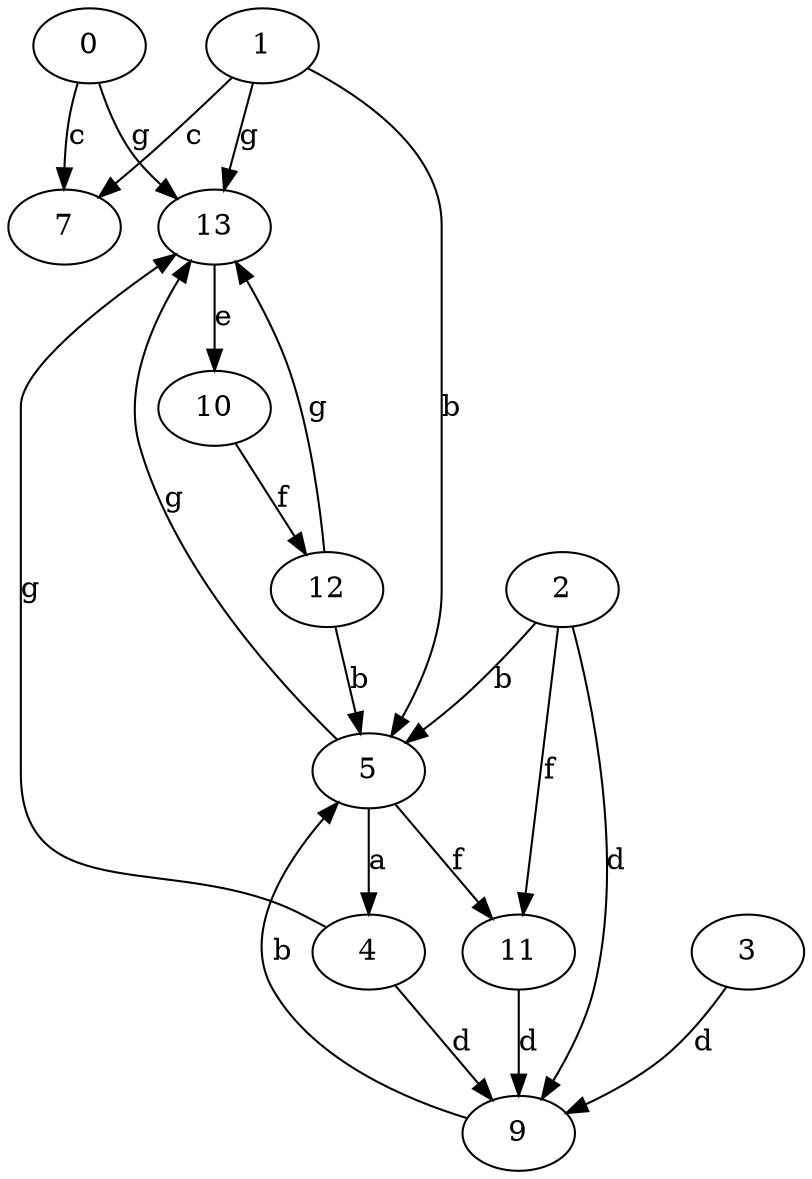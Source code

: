 strict digraph  {
0;
2;
3;
4;
5;
7;
9;
1;
10;
11;
12;
13;
0 -> 7  [label=c];
0 -> 13  [label=g];
2 -> 5  [label=b];
2 -> 9  [label=d];
2 -> 11  [label=f];
3 -> 9  [label=d];
4 -> 9  [label=d];
4 -> 13  [label=g];
5 -> 4  [label=a];
5 -> 11  [label=f];
5 -> 13  [label=g];
9 -> 5  [label=b];
1 -> 5  [label=b];
1 -> 7  [label=c];
1 -> 13  [label=g];
10 -> 12  [label=f];
11 -> 9  [label=d];
12 -> 5  [label=b];
12 -> 13  [label=g];
13 -> 10  [label=e];
}

